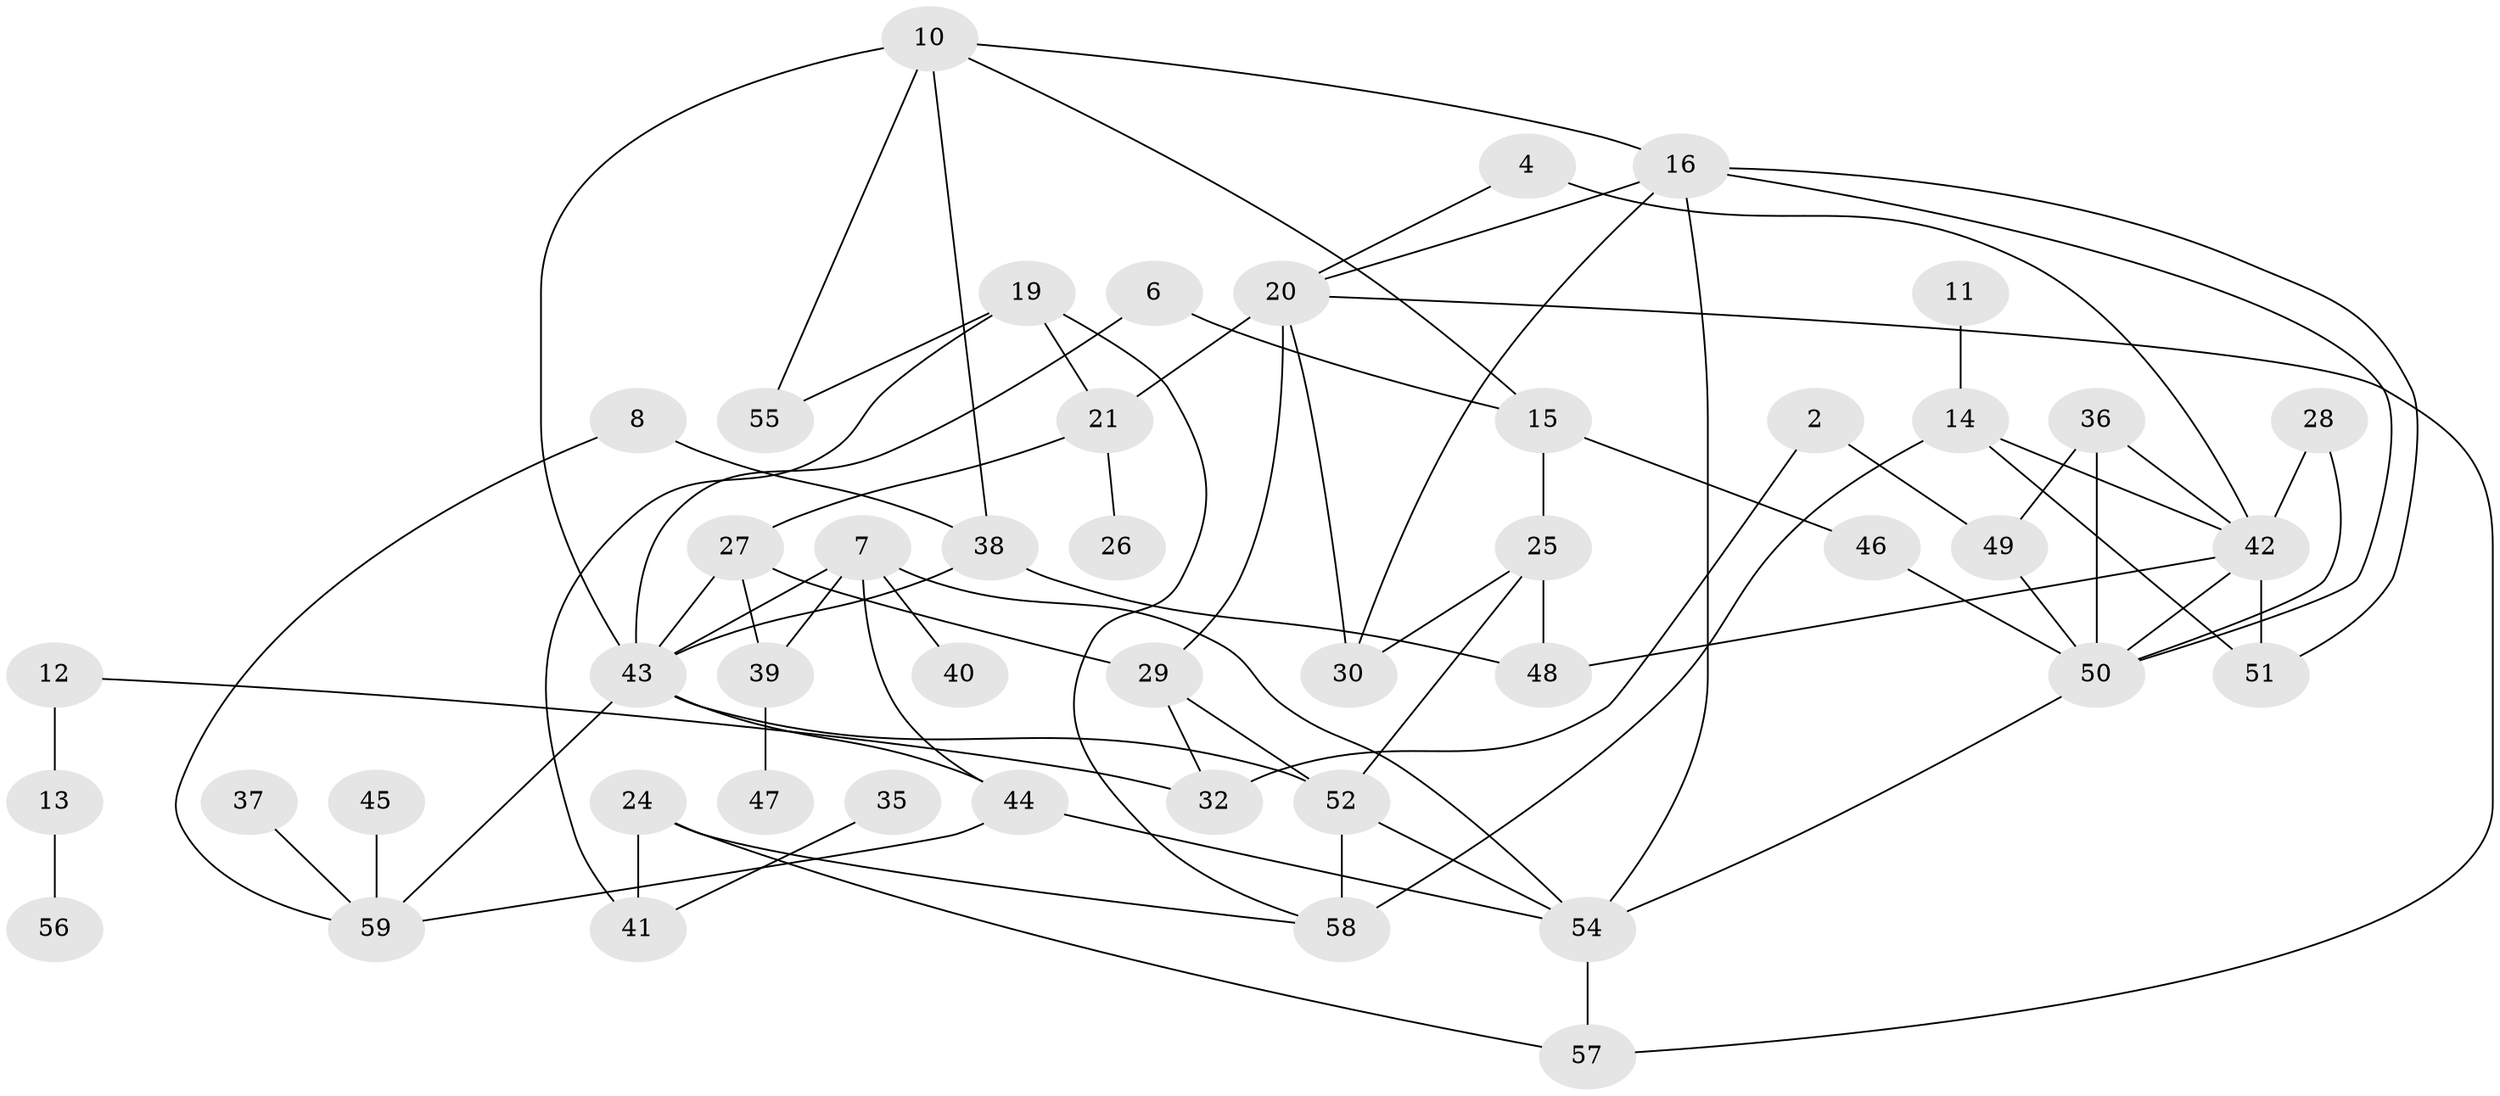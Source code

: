 // original degree distribution, {3: 0.28205128205128205, 0: 0.08547008547008547, 2: 0.24786324786324787, 1: 0.19658119658119658, 7: 0.008547008547008548, 4: 0.10256410256410256, 6: 0.017094017094017096, 5: 0.05982905982905983}
// Generated by graph-tools (version 1.1) at 2025/00/03/09/25 03:00:47]
// undirected, 47 vertices, 78 edges
graph export_dot {
graph [start="1"]
  node [color=gray90,style=filled];
  2;
  4;
  6;
  7;
  8;
  10;
  11;
  12;
  13;
  14;
  15;
  16;
  19;
  20;
  21;
  24;
  25;
  26;
  27;
  28;
  29;
  30;
  32;
  35;
  36;
  37;
  38;
  39;
  40;
  41;
  42;
  43;
  44;
  45;
  46;
  47;
  48;
  49;
  50;
  51;
  52;
  54;
  55;
  56;
  57;
  58;
  59;
  2 -- 32 [weight=1.0];
  2 -- 49 [weight=1.0];
  4 -- 20 [weight=1.0];
  4 -- 42 [weight=1.0];
  6 -- 15 [weight=1.0];
  6 -- 43 [weight=1.0];
  7 -- 39 [weight=1.0];
  7 -- 40 [weight=1.0];
  7 -- 43 [weight=1.0];
  7 -- 44 [weight=1.0];
  7 -- 54 [weight=1.0];
  8 -- 38 [weight=1.0];
  8 -- 59 [weight=1.0];
  10 -- 15 [weight=1.0];
  10 -- 16 [weight=1.0];
  10 -- 38 [weight=1.0];
  10 -- 43 [weight=1.0];
  10 -- 55 [weight=1.0];
  11 -- 14 [weight=1.0];
  12 -- 13 [weight=1.0];
  12 -- 32 [weight=1.0];
  13 -- 56 [weight=1.0];
  14 -- 42 [weight=1.0];
  14 -- 51 [weight=1.0];
  14 -- 58 [weight=2.0];
  15 -- 25 [weight=1.0];
  15 -- 46 [weight=1.0];
  16 -- 20 [weight=1.0];
  16 -- 30 [weight=1.0];
  16 -- 50 [weight=1.0];
  16 -- 51 [weight=1.0];
  16 -- 54 [weight=1.0];
  19 -- 21 [weight=1.0];
  19 -- 41 [weight=1.0];
  19 -- 55 [weight=1.0];
  19 -- 58 [weight=1.0];
  20 -- 21 [weight=1.0];
  20 -- 29 [weight=2.0];
  20 -- 30 [weight=1.0];
  20 -- 57 [weight=1.0];
  21 -- 26 [weight=1.0];
  21 -- 27 [weight=1.0];
  24 -- 41 [weight=1.0];
  24 -- 57 [weight=1.0];
  24 -- 58 [weight=1.0];
  25 -- 30 [weight=1.0];
  25 -- 48 [weight=1.0];
  25 -- 52 [weight=1.0];
  27 -- 29 [weight=1.0];
  27 -- 39 [weight=1.0];
  27 -- 43 [weight=1.0];
  28 -- 42 [weight=1.0];
  28 -- 50 [weight=1.0];
  29 -- 32 [weight=1.0];
  29 -- 52 [weight=1.0];
  35 -- 41 [weight=1.0];
  36 -- 42 [weight=1.0];
  36 -- 49 [weight=1.0];
  36 -- 50 [weight=1.0];
  37 -- 59 [weight=1.0];
  38 -- 43 [weight=1.0];
  38 -- 48 [weight=2.0];
  39 -- 47 [weight=1.0];
  42 -- 48 [weight=1.0];
  42 -- 50 [weight=2.0];
  42 -- 51 [weight=1.0];
  43 -- 44 [weight=1.0];
  43 -- 52 [weight=1.0];
  43 -- 59 [weight=1.0];
  44 -- 54 [weight=1.0];
  44 -- 59 [weight=1.0];
  45 -- 59 [weight=1.0];
  46 -- 50 [weight=1.0];
  49 -- 50 [weight=1.0];
  50 -- 54 [weight=2.0];
  52 -- 54 [weight=1.0];
  52 -- 58 [weight=1.0];
  54 -- 57 [weight=1.0];
}
